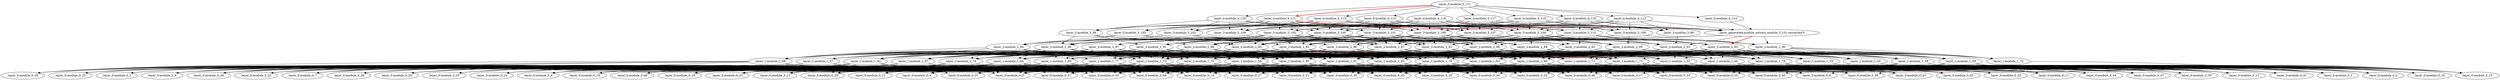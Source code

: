digraph G {
":layer_1:module_1_54" -> ":layer_0:module_0_15"
":layer_1:module_1_54" -> ":layer_0:module_0_47"
":layer_1:module_1_54" -> ":layer_0:module_0_18"
":layer_1:module_1_54" -> ":layer_0:module_0_5"
":layer_1:module_1_55" -> ":layer_0:module_0_41"
":layer_1:module_1_55" -> ":layer_0:module_0_13"
":layer_1:module_1_55" -> ":layer_0:module_0_10"
":layer_1:module_1_55" -> ":layer_0:module_0_14"
":layer_1:module_1_55" -> ":layer_0:module_0_31"
":layer_1:module_1_55" -> ":layer_0:module_0_15"
":layer_1:module_1_55" -> ":layer_0:module_0_52"
":layer_1:module_1_55" -> ":layer_0:module_0_42"
":layer_1:module_1_56" -> ":layer_0:module_0_31"
":layer_1:module_1_56" -> ":layer_0:module_0_41"
":layer_1:module_1_56" -> ":layer_0:module_0_21"
":layer_1:module_1_56" -> ":layer_0:module_0_52"
":layer_1:module_1_56" -> ":layer_0:module_0_40"
":layer_1:module_1_56" -> ":layer_0:module_0_13"
":layer_1:module_1_56" -> ":layer_0:module_0_29"
":layer_1:module_1_56" -> ":layer_0:module_0_44"
":layer_1:module_1_56" -> ":layer_0:module_0_35"
":layer_1:module_1_56" -> ":layer_0:module_0_23"
":layer_1:module_1_56" -> ":layer_0:module_0_8"
":layer_1:module_1_56" -> ":layer_0:module_0_38"
":layer_1:module_1_56" -> ":layer_0:module_0_30"
":layer_1:module_1_56" -> ":layer_0:module_0_46"
":layer_1:module_1_56" -> ":layer_0:module_0_20"
":layer_1:module_1_56" -> ":layer_0:module_0_34"
":layer_1:module_1_56" -> ":layer_0:module_0_45"
":layer_1:module_1_56" -> ":layer_0:module_0_51"
":layer_1:module_1_56" -> ":layer_0:module_0_32"
":layer_1:module_1_56" -> ":layer_0:module_0_16"
":layer_1:module_1_56" -> ":layer_0:module_0_36"
":layer_1:module_1_56" -> ":layer_0:module_0_6"
":layer_1:module_1_56" -> ":layer_0:module_0_15"
":layer_1:module_1_56" -> ":layer_0:module_0_33"
":layer_1:module_1_56" -> ":layer_0:module_0_14"
":layer_1:module_1_56" -> ":layer_0:module_0_25"
":layer_1:module_1_56" -> ":layer_0:module_0_53"
":layer_1:module_1_56" -> ":layer_0:module_0_19"
":layer_1:module_1_56" -> ":layer_0:module_0_28"
":layer_1:module_1_56" -> ":layer_0:module_0_5"
":layer_1:module_1_56" -> ":layer_0:module_0_7"
":layer_1:module_1_56" -> ":layer_0:module_0_43"
":layer_1:module_1_56" -> ":layer_0:module_0_24"
":layer_1:module_1_56" -> ":layer_0:module_0_11"
":layer_1:module_1_56" -> ":layer_0:module_0_50"
":layer_1:module_1_56" -> ":layer_0:module_0_9"
":layer_1:module_1_56" -> ":layer_0:module_0_49"
":layer_1:module_1_56" -> ":layer_0:module_0_37"
":layer_1:module_1_56" -> ":layer_0:module_0_12"
":layer_1:module_1_56" -> ":layer_0:module_0_26"
":layer_1:module_1_56" -> ":layer_0:module_0_39"
":layer_1:module_1_56" -> ":layer_0:module_0_3"
":layer_1:module_1_56" -> ":layer_0:module_0_27"
":layer_1:module_1_57" -> ":layer_0:module_0_7"
":layer_1:module_1_57" -> ":layer_0:module_0_38"
":layer_1:module_1_57" -> ":layer_0:module_0_9"
":layer_1:module_1_57" -> ":layer_0:module_0_30"
":layer_1:module_1_57" -> ":layer_0:module_0_14"
":layer_1:module_1_57" -> ":layer_0:module_0_1"
":layer_1:module_1_57" -> ":layer_0:module_0_42"
":layer_1:module_1_57" -> ":layer_0:module_0_20"
":layer_1:module_1_57" -> ":layer_0:module_0_5"
":layer_1:module_1_58" -> ":layer_0:module_0_40"
":layer_1:module_1_58" -> ":layer_0:module_0_14"
":layer_1:module_1_58" -> ":layer_0:module_0_10"
":layer_1:module_1_58" -> ":layer_0:module_0_31"
":layer_1:module_1_58" -> ":layer_0:module_0_8"
":layer_1:module_1_58" -> ":layer_0:module_0_46"
":layer_1:module_1_58" -> ":layer_0:module_0_41"
":layer_1:module_1_58" -> ":layer_0:module_0_12"
":layer_1:module_1_58" -> ":layer_0:module_0_36"
":layer_1:module_1_59" -> ":layer_0:module_0_16"
":layer_1:module_1_59" -> ":layer_0:module_0_28"
":layer_1:module_1_59" -> ":layer_0:module_0_11"
":layer_1:module_1_59" -> ":layer_0:module_0_39"
":layer_1:module_1_59" -> ":layer_0:module_0_15"
":layer_1:module_1_60" -> ":layer_0:module_0_33"
":layer_1:module_1_60" -> ":layer_0:module_0_2"
":layer_1:module_1_60" -> ":layer_0:module_0_14"
":layer_1:module_1_60" -> ":layer_0:module_0_12"
":layer_1:module_1_60" -> ":layer_0:module_0_18"
":layer_1:module_1_60" -> ":layer_0:module_0_15"
":layer_1:module_1_60" -> ":layer_0:module_0_51"
":layer_1:module_1_60" -> ":layer_0:module_0_26"
":layer_1:module_1_60" -> ":layer_0:module_0_44"
":layer_1:module_1_60" -> ":layer_0:module_0_32"
":layer_1:module_1_60" -> ":layer_0:module_0_53"
":layer_1:module_1_60" -> ":layer_0:module_0_5"
":layer_1:module_1_60" -> ":layer_0:module_0_17"
":layer_1:module_1_60" -> ":layer_0:module_0_16"
":layer_1:module_1_60" -> ":layer_0:module_0_7"
":layer_1:module_1_60" -> ":layer_0:module_0_19"
":layer_1:module_1_60" -> ":layer_0:module_0_10"
":layer_1:module_1_60" -> ":layer_0:module_0_43"
":layer_1:module_1_60" -> ":layer_0:module_0_47"
":layer_1:module_1_60" -> ":layer_0:module_0_20"
":layer_1:module_1_60" -> ":layer_0:module_0_41"
":layer_1:module_1_60" -> ":layer_0:module_0_49"
":layer_1:module_1_60" -> ":layer_0:module_0_27"
":layer_1:module_1_60" -> ":layer_0:module_0_8"
":layer_1:module_1_60" -> ":layer_0:module_0_38"
":layer_1:module_1_60" -> ":layer_0:module_0_13"
":layer_1:module_1_60" -> ":layer_0:module_0_4"
":layer_1:module_1_60" -> ":layer_0:module_0_52"
":layer_1:module_1_60" -> ":layer_0:module_0_21"
":layer_1:module_1_60" -> ":layer_0:module_0_31"
":layer_1:module_1_60" -> ":layer_0:module_0_11"
":layer_1:module_1_60" -> ":layer_0:module_0_23"
":layer_1:module_1_60" -> ":layer_0:module_0_45"
":layer_1:module_1_60" -> ":layer_0:module_0_3"
":layer_1:module_1_60" -> ":layer_0:module_0_46"
":layer_1:module_1_60" -> ":layer_0:module_0_35"
":layer_1:module_1_60" -> ":layer_0:module_0_34"
":layer_1:module_1_60" -> ":layer_0:module_0_42"
":layer_1:module_1_60" -> ":layer_0:module_0_39"
":layer_1:module_1_61" -> ":layer_0:module_0_29"
":layer_1:module_1_61" -> ":layer_0:module_0_14"
":layer_1:module_1_61" -> ":layer_0:module_0_17"
":layer_1:module_1_61" -> ":layer_0:module_0_39"
":layer_1:module_1_61" -> ":layer_0:module_0_27"
":layer_1:module_1_61" -> ":layer_0:module_0_53"
":layer_1:module_1_61" -> ":layer_0:module_0_13"
":layer_1:module_1_61" -> ":layer_0:module_0_10"
":layer_1:module_1_61" -> ":layer_0:module_0_5"
":layer_1:module_1_61" -> ":layer_0:module_0_36"
":layer_1:module_1_61" -> ":layer_0:module_0_11"
":layer_1:module_1_61" -> ":layer_0:module_0_21"
":layer_1:module_1_61" -> ":layer_0:module_0_23"
":layer_1:module_1_61" -> ":layer_0:module_0_47"
":layer_1:module_1_61" -> ":layer_0:module_0_48"
":layer_1:module_1_61" -> ":layer_0:module_0_46"
":layer_1:module_1_61" -> ":layer_0:module_0_3"
":layer_1:module_1_61" -> ":layer_0:module_0_4"
":layer_1:module_1_61" -> ":layer_0:module_0_44"
":layer_1:module_1_61" -> ":layer_0:module_0_43"
":layer_1:module_1_61" -> ":layer_0:module_0_50"
":layer_1:module_1_61" -> ":layer_0:module_0_35"
":layer_1:module_1_61" -> ":layer_0:module_0_38"
":layer_1:module_1_61" -> ":layer_0:module_0_6"
":layer_1:module_1_61" -> ":layer_0:module_0_1"
":layer_1:module_1_61" -> ":layer_0:module_0_34"
":layer_1:module_1_61" -> ":layer_0:module_0_32"
":layer_1:module_1_61" -> ":layer_0:module_0_16"
":layer_1:module_1_61" -> ":layer_0:module_0_40"
":layer_1:module_1_61" -> ":layer_0:module_0_15"
":layer_1:module_1_61" -> ":layer_0:module_0_19"
":layer_1:module_1_61" -> ":layer_0:module_0_49"
":layer_1:module_1_61" -> ":layer_0:module_0_28"
":layer_1:module_1_61" -> ":layer_0:module_0_26"
":layer_1:module_1_61" -> ":layer_0:module_0_20"
":layer_1:module_1_62" -> ":layer_0:module_0_1"
":layer_1:module_1_62" -> ":layer_0:module_0_22"
":layer_1:module_1_62" -> ":layer_0:module_0_34"
":layer_1:module_1_62" -> ":layer_0:module_0_47"
":layer_1:module_1_62" -> ":layer_0:module_0_10"
":layer_1:module_1_62" -> ":layer_0:module_0_31"
":layer_1:module_1_62" -> ":layer_0:module_0_11"
":layer_1:module_1_62" -> ":layer_0:module_0_8"
":layer_1:module_1_62" -> ":layer_0:module_0_28"
":layer_1:module_1_62" -> ":layer_0:module_0_27"
":layer_1:module_1_62" -> ":layer_0:module_0_6"
":layer_1:module_1_62" -> ":layer_0:module_0_5"
":layer_1:module_1_62" -> ":layer_0:module_0_7"
":layer_1:module_1_62" -> ":layer_0:module_0_19"
":layer_1:module_1_62" -> ":layer_0:module_0_26"
":layer_1:module_1_62" -> ":layer_0:module_0_18"
":layer_1:module_1_62" -> ":layer_0:module_0_20"
":layer_1:module_1_62" -> ":layer_0:module_0_33"
":layer_1:module_1_62" -> ":layer_0:module_0_36"
":layer_1:module_1_62" -> ":layer_0:module_0_49"
":layer_1:module_1_62" -> ":layer_0:module_0_14"
":layer_1:module_1_62" -> ":layer_0:module_0_12"
":layer_1:module_1_62" -> ":layer_0:module_0_39"
":layer_1:module_1_62" -> ":layer_0:module_0_38"
":layer_1:module_1_62" -> ":layer_0:module_0_13"
":layer_1:module_1_62" -> ":layer_0:module_0_9"
":layer_1:module_1_62" -> ":layer_0:module_0_48"
":layer_1:module_1_62" -> ":layer_0:module_0_23"
":layer_1:module_1_63" -> ":layer_0:module_0_3"
":layer_1:module_1_63" -> ":layer_0:module_0_17"
":layer_1:module_1_63" -> ":layer_0:module_0_11"
":layer_1:module_1_63" -> ":layer_0:module_0_2"
":layer_1:module_1_63" -> ":layer_0:module_0_14"
":layer_1:module_1_63" -> ":layer_0:module_0_12"
":layer_1:module_1_63" -> ":layer_0:module_0_34"
":layer_1:module_1_63" -> ":layer_0:module_0_24"
":layer_1:module_1_63" -> ":layer_0:module_0_42"
":layer_1:module_1_63" -> ":layer_0:module_0_37"
":layer_1:module_1_63" -> ":layer_0:module_0_9"
":layer_1:module_1_63" -> ":layer_0:module_0_52"
":layer_1:module_1_63" -> ":layer_0:module_0_28"
":layer_1:module_1_63" -> ":layer_0:module_0_36"
":layer_1:module_1_63" -> ":layer_0:module_0_48"
":layer_1:module_1_63" -> ":layer_0:module_0_29"
":layer_1:module_1_63" -> ":layer_0:module_0_45"
":layer_1:module_1_63" -> ":layer_0:module_0_35"
":layer_1:module_1_63" -> ":layer_0:module_0_13"
":layer_1:module_1_63" -> ":layer_0:module_0_32"
":layer_1:module_1_63" -> ":layer_0:module_0_6"
":layer_1:module_1_63" -> ":layer_0:module_0_49"
":layer_1:module_1_63" -> ":layer_0:module_0_20"
":layer_1:module_1_63" -> ":layer_0:module_0_47"
":layer_1:module_1_64" -> ":layer_0:module_0_18"
":layer_1:module_1_64" -> ":layer_0:module_0_46"
":layer_1:module_1_64" -> ":layer_0:module_0_24"
":layer_1:module_1_64" -> ":layer_0:module_0_30"
":layer_1:module_1_64" -> ":layer_0:module_0_53"
":layer_1:module_1_64" -> ":layer_0:module_0_1"
":layer_1:module_1_64" -> ":layer_0:module_0_7"
":layer_1:module_1_64" -> ":layer_0:module_0_45"
":layer_1:module_1_64" -> ":layer_0:module_0_39"
":layer_1:module_1_64" -> ":layer_0:module_0_21"
":layer_1:module_1_64" -> ":layer_0:module_0_23"
":layer_1:module_1_64" -> ":layer_0:module_0_44"
":layer_1:module_1_64" -> ":layer_0:module_0_25"
":layer_1:module_1_64" -> ":layer_0:module_0_4"
":layer_1:module_1_64" -> ":layer_0:module_0_20"
":layer_1:module_1_64" -> ":layer_0:module_0_9"
":layer_1:module_1_64" -> ":layer_0:module_0_12"
":layer_1:module_1_64" -> ":layer_0:module_0_14"
":layer_1:module_1_64" -> ":layer_0:module_0_11"
":layer_1:module_1_64" -> ":layer_0:module_0_38"
":layer_1:module_1_64" -> ":layer_0:module_0_48"
":layer_1:module_1_64" -> ":layer_0:module_0_41"
":layer_1:module_1_64" -> ":layer_0:module_0_10"
":layer_1:module_1_64" -> ":layer_0:module_0_35"
":layer_1:module_1_64" -> ":layer_0:module_0_17"
":layer_1:module_1_64" -> ":layer_0:module_0_49"
":layer_1:module_1_64" -> ":layer_0:module_0_22"
":layer_1:module_1_64" -> ":layer_0:module_0_19"
":layer_1:module_1_64" -> ":layer_0:module_0_31"
":layer_1:module_1_64" -> ":layer_0:module_0_50"
":layer_1:module_1_64" -> ":layer_0:module_0_15"
":layer_1:module_1_64" -> ":layer_0:module_0_28"
":layer_1:module_1_64" -> ":layer_0:module_0_51"
":layer_1:module_1_64" -> ":layer_0:module_0_26"
":layer_1:module_1_64" -> ":layer_0:module_0_13"
":layer_1:module_1_65" -> ":layer_0:module_0_5"
":layer_1:module_1_65" -> ":layer_0:module_0_10"
":layer_1:module_1_65" -> ":layer_0:module_0_3"
":layer_1:module_1_65" -> ":layer_0:module_0_8"
":layer_1:module_1_65" -> ":layer_0:module_0_26"
":layer_1:module_1_65" -> ":layer_0:module_0_28"
":layer_1:module_1_65" -> ":layer_0:module_0_12"
":layer_1:module_1_65" -> ":layer_0:module_0_38"
":layer_1:module_1_65" -> ":layer_0:module_0_39"
":layer_1:module_1_65" -> ":layer_0:module_0_31"
":layer_1:module_1_65" -> ":layer_0:module_0_6"
":layer_1:module_1_65" -> ":layer_0:module_0_42"
":layer_1:module_1_65" -> ":layer_0:module_0_51"
":layer_1:module_1_65" -> ":layer_0:module_0_16"
":layer_1:module_1_65" -> ":layer_0:module_0_46"
":layer_1:module_1_65" -> ":layer_0:module_0_43"
":layer_1:module_1_65" -> ":layer_0:module_0_17"
":layer_1:module_1_65" -> ":layer_0:module_0_18"
":layer_1:module_1_65" -> ":layer_0:module_0_48"
":layer_1:module_1_65" -> ":layer_0:module_0_52"
":layer_1:module_1_65" -> ":layer_0:module_0_40"
":layer_1:module_1_65" -> ":layer_0:module_0_29"
":layer_1:module_1_65" -> ":layer_0:module_0_14"
":layer_1:module_1_65" -> ":layer_0:module_0_47"
":layer_1:module_1_65" -> ":layer_0:module_0_36"
":layer_1:module_1_65" -> ":layer_0:module_0_11"
":layer_1:module_1_65" -> ":layer_0:module_0_34"
":layer_1:module_1_65" -> ":layer_0:module_0_33"
":layer_1:module_1_65" -> ":layer_0:module_0_19"
":layer_1:module_1_65" -> ":layer_0:module_0_2"
":layer_1:module_1_65" -> ":layer_0:module_0_4"
":layer_1:module_1_65" -> ":layer_0:module_0_35"
":layer_1:module_1_65" -> ":layer_0:module_0_27"
":layer_1:module_1_65" -> ":layer_0:module_0_13"
":layer_1:module_1_65" -> ":layer_0:module_0_53"
":layer_1:module_1_65" -> ":layer_0:module_0_49"
":layer_1:module_1_65" -> ":layer_0:module_0_24"
":layer_1:module_1_65" -> ":layer_0:module_0_32"
":layer_1:module_1_65" -> ":layer_0:module_0_22"
":layer_1:module_1_66" -> ":layer_0:module_0_16"
":layer_1:module_1_66" -> ":layer_0:module_0_39"
":layer_1:module_1_66" -> ":layer_0:module_0_51"
":layer_1:module_1_66" -> ":layer_0:module_0_45"
":layer_1:module_1_66" -> ":layer_0:module_0_23"
":layer_1:module_1_66" -> ":layer_0:module_0_11"
":layer_1:module_1_66" -> ":layer_0:module_0_35"
":layer_1:module_1_66" -> ":layer_0:module_0_41"
":layer_1:module_1_67" -> ":layer_0:module_0_25"
":layer_1:module_1_67" -> ":layer_0:module_0_23"
":layer_1:module_1_67" -> ":layer_0:module_0_32"
":layer_1:module_1_67" -> ":layer_0:module_0_18"
":layer_1:module_1_67" -> ":layer_0:module_0_46"
":layer_1:module_1_67" -> ":layer_0:module_0_36"
":layer_1:module_1_67" -> ":layer_0:module_0_26"
":layer_1:module_1_68" -> ":layer_0:module_0_6"
":layer_1:module_1_68" -> ":layer_0:module_0_22"
":layer_1:module_1_68" -> ":layer_0:module_0_44"
":layer_1:module_1_68" -> ":layer_0:module_0_37"
":layer_1:module_1_68" -> ":layer_0:module_0_38"
":layer_1:module_1_68" -> ":layer_0:module_0_47"
":layer_1:module_1_68" -> ":layer_0:module_0_17"
":layer_1:module_1_68" -> ":layer_0:module_0_30"
":layer_1:module_1_69" -> ":layer_0:module_0_26"
":layer_1:module_1_69" -> ":layer_0:module_0_2"
":layer_1:module_1_69" -> ":layer_0:module_0_4"
":layer_1:module_1_69" -> ":layer_0:module_0_30"
":layer_1:module_1_69" -> ":layer_0:module_0_21"
":layer_1:module_1_69" -> ":layer_0:module_0_32"
":layer_1:module_1_69" -> ":layer_0:module_0_13"
":layer_1:module_1_69" -> ":layer_0:module_0_45"
":layer_1:module_1_69" -> ":layer_0:module_0_1"
":layer_1:module_1_69" -> ":layer_0:module_0_46"
":layer_1:module_1_69" -> ":layer_0:module_0_48"
":layer_1:module_1_69" -> ":layer_0:module_0_34"
":layer_1:module_1_69" -> ":layer_0:module_0_51"
":layer_1:module_1_69" -> ":layer_0:module_0_19"
":layer_1:module_1_69" -> ":layer_0:module_0_8"
":layer_1:module_1_69" -> ":layer_0:module_0_53"
":layer_1:module_1_69" -> ":layer_0:module_0_22"
":layer_1:module_1_69" -> ":layer_0:module_0_31"
":layer_1:module_1_69" -> ":layer_0:module_0_33"
":layer_1:module_1_69" -> ":layer_0:module_0_6"
":layer_1:module_1_69" -> ":layer_0:module_0_27"
":layer_1:module_1_69" -> ":layer_0:module_0_44"
":layer_1:module_1_69" -> ":layer_0:module_0_42"
":layer_1:module_1_69" -> ":layer_0:module_0_10"
":layer_1:module_1_69" -> ":layer_0:module_0_14"
":layer_1:module_1_69" -> ":layer_0:module_0_37"
":layer_1:module_1_69" -> ":layer_0:module_0_41"
":layer_1:module_1_69" -> ":layer_0:module_0_9"
":layer_1:module_1_69" -> ":layer_0:module_0_50"
":layer_1:module_1_69" -> ":layer_0:module_0_7"
":layer_1:module_1_69" -> ":layer_0:module_0_25"
":layer_1:module_1_69" -> ":layer_0:module_0_5"
":layer_1:module_1_69" -> ":layer_0:module_0_24"
":layer_1:module_1_69" -> ":layer_0:module_0_3"
":layer_1:module_1_69" -> ":layer_0:module_0_36"
":layer_1:module_1_69" -> ":layer_0:module_0_40"
":layer_1:module_1_69" -> ":layer_0:module_0_20"
":layer_1:module_1_69" -> ":layer_0:module_0_52"
":layer_1:module_1_69" -> ":layer_0:module_0_38"
":layer_1:module_1_69" -> ":layer_0:module_0_39"
":layer_1:module_1_70" -> ":layer_0:module_0_17"
":layer_1:module_1_70" -> ":layer_0:module_0_38"
":layer_1:module_1_70" -> ":layer_0:module_0_13"
":layer_1:module_1_70" -> ":layer_0:module_0_49"
":layer_1:module_1_70" -> ":layer_0:module_0_26"
":layer_1:module_1_70" -> ":layer_0:module_0_12"
":layer_1:module_1_70" -> ":layer_0:module_0_39"
":layer_1:module_1_70" -> ":layer_0:module_0_50"
":layer_1:module_1_70" -> ":layer_0:module_0_52"
":layer_1:module_1_70" -> ":layer_0:module_0_1"
":layer_1:module_1_70" -> ":layer_0:module_0_37"
":layer_1:module_1_70" -> ":layer_0:module_0_19"
":layer_1:module_1_70" -> ":layer_0:module_0_43"
":layer_1:module_1_70" -> ":layer_0:module_0_8"
":layer_1:module_1_70" -> ":layer_0:module_0_48"
":layer_1:module_1_70" -> ":layer_0:module_0_15"
":layer_1:module_1_70" -> ":layer_0:module_0_45"
":layer_1:module_1_70" -> ":layer_0:module_0_42"
":layer_1:module_1_70" -> ":layer_0:module_0_20"
":layer_1:module_1_70" -> ":layer_0:module_0_40"
":layer_1:module_1_70" -> ":layer_0:module_0_18"
":layer_1:module_1_70" -> ":layer_0:module_0_29"
":layer_1:module_1_70" -> ":layer_0:module_0_24"
":layer_1:module_1_70" -> ":layer_0:module_0_41"
":layer_1:module_1_70" -> ":layer_0:module_0_51"
":layer_1:module_1_70" -> ":layer_0:module_0_14"
":layer_1:module_1_70" -> ":layer_0:module_0_9"
":layer_1:module_1_70" -> ":layer_0:module_0_7"
":layer_1:module_1_70" -> ":layer_0:module_0_10"
":layer_1:module_1_70" -> ":layer_0:module_0_22"
":layer_1:module_1_70" -> ":layer_0:module_0_35"
":layer_1:module_1_70" -> ":layer_0:module_0_2"
":layer_1:module_1_70" -> ":layer_0:module_0_33"
":layer_1:module_1_70" -> ":layer_0:module_0_28"
":layer_1:module_1_70" -> ":layer_0:module_0_46"
":layer_1:module_1_70" -> ":layer_0:module_0_11"
":layer_1:module_1_71" -> ":layer_0:module_0_42"
":layer_1:module_1_71" -> ":layer_0:module_0_53"
":layer_1:module_1_71" -> ":layer_0:module_0_37"
":layer_1:module_1_71" -> ":layer_0:module_0_39"
":layer_1:module_1_71" -> ":layer_0:module_0_5"
":layer_1:module_1_71" -> ":layer_0:module_0_16"
":layer_1:module_1_71" -> ":layer_0:module_0_12"
":layer_1:module_1_71" -> ":layer_0:module_0_8"
":layer_1:module_1_71" -> ":layer_0:module_0_6"
":layer_1:module_1_72" -> ":layer_0:module_0_3"
":layer_1:module_1_73" -> ":layer_0:module_0_53"
":layer_1:module_1_73" -> ":layer_0:module_0_18"
":layer_1:module_1_73" -> ":layer_0:module_0_41"
":layer_1:module_1_73" -> ":layer_0:module_0_46"
":layer_1:module_1_73" -> ":layer_0:module_0_15"
":layer_1:module_1_73" -> ":layer_0:module_0_20"
":layer_1:module_1_73" -> ":layer_0:module_0_2"
":layer_1:module_1_73" -> ":layer_0:module_0_16"
":layer_1:module_1_73" -> ":layer_0:module_0_40"
":layer_1:module_1_73" -> ":layer_0:module_0_5"
":layer_1:module_1_73" -> ":layer_0:module_0_34"
":layer_1:module_1_73" -> ":layer_0:module_0_42"
":layer_1:module_1_73" -> ":layer_0:module_0_12"
":layer_1:module_1_73" -> ":layer_0:module_0_38"
":layer_1:module_1_73" -> ":layer_0:module_0_49"
":layer_1:module_1_73" -> ":layer_0:module_0_11"
":layer_1:module_1_73" -> ":layer_0:module_0_28"
":layer_1:module_1_73" -> ":layer_0:module_0_43"
":layer_1:module_1_73" -> ":layer_0:module_0_22"
":layer_1:module_1_73" -> ":layer_0:module_0_35"
":layer_1:module_1_73" -> ":layer_0:module_0_44"
":layer_1:module_1_73" -> ":layer_0:module_0_39"
":layer_1:module_1_73" -> ":layer_0:module_0_8"
":layer_1:module_1_73" -> ":layer_0:module_0_50"
":layer_1:module_1_74" -> ":layer_0:module_0_13"
":layer_1:module_1_74" -> ":layer_0:module_0_18"
":layer_1:module_1_74" -> ":layer_0:module_0_38"
":layer_1:module_1_74" -> ":layer_0:module_0_11"
":layer_1:module_1_74" -> ":layer_0:module_0_43"
":layer_1:module_1_74" -> ":layer_0:module_0_30"
":layer_1:module_1_74" -> ":layer_0:module_0_6"
":layer_1:module_1_74" -> ":layer_0:module_0_5"
":layer_1:module_1_74" -> ":layer_0:module_0_28"
":layer_1:module_1_74" -> ":layer_0:module_0_25"
":layer_1:module_1_75" -> ":layer_0:module_0_42" [color=red style=bold]
":layer_1:module_1_75" -> ":layer_0:module_0_53"
":layer_1:module_1_75" -> ":layer_0:module_0_8"
":layer_1:module_1_75" -> ":layer_0:module_0_23"
":layer_1:module_1_75" -> ":layer_0:module_0_41"
":layer_1:module_1_75" -> ":layer_0:module_0_19"
":layer_1:module_1_75" -> ":layer_0:module_0_52"
":layer_1:module_1_75" -> ":layer_0:module_0_5"
":layer_1:module_1_75" -> ":layer_0:module_0_39"
":layer_1:module_1_75" -> ":layer_0:module_0_47"
":layer_1:module_1_75" -> ":layer_0:module_0_14"
":layer_1:module_1_75" -> ":layer_0:module_0_36"
":layer_1:module_1_75" -> ":layer_0:module_0_33"
":layer_1:module_1_75" -> ":layer_0:module_0_29"
":layer_1:module_1_75" -> ":layer_0:module_0_34"
":layer_1:module_1_75" -> ":layer_0:module_0_4"
":layer_1:module_1_75" -> ":layer_0:module_0_17"
":layer_1:module_1_75" -> ":layer_0:module_0_40"
":layer_1:module_1_75" -> ":layer_0:module_0_16"
":layer_1:module_1_75" -> ":layer_0:module_0_38"
":layer_1:module_1_75" -> ":layer_0:module_0_6"
":layer_1:module_1_75" -> ":layer_0:module_0_43"
":layer_1:module_1_75" -> ":layer_0:module_0_22"
":layer_1:module_1_75" -> ":layer_0:module_0_24"
":layer_1:module_1_75" -> ":layer_0:module_0_28"
":layer_1:module_1_75" -> ":layer_0:module_0_31"
":layer_1:module_1_75" -> ":layer_0:module_0_26"
":layer_1:module_1_75" -> ":layer_0:module_0_10"
":layer_1:module_1_75" -> ":layer_0:module_0_13"
":layer_1:module_1_75" -> ":layer_0:module_0_37"
":layer_1:module_1_75" -> ":layer_0:module_0_7"
":layer_1:module_1_75" -> ":layer_0:module_0_3"
":layer_1:module_1_75" -> ":layer_0:module_0_51"
":layer_1:module_1_75" -> ":layer_0:module_0_35"
":layer_1:module_1_75" -> ":layer_0:module_0_50"
":layer_1:module_1_75" -> ":layer_0:module_0_46"
":layer_1:module_1_75" -> ":layer_0:module_0_15"
":layer_1:module_1_75" -> ":layer_0:module_0_21"
":layer_1:module_1_75" -> ":layer_0:module_0_12"
":layer_1:module_1_75" -> ":layer_0:module_0_49"
":layer_1:module_1_75" -> ":layer_0:module_0_1"
":layer_1:module_1_75" -> ":layer_0:module_0_9"
":layer_1:module_1_75" -> ":layer_0:module_0_20"
":layer_1:module_1_75" -> ":layer_0:module_0_30"
":layer_1:module_1_75" -> ":layer_0:module_0_48"
":layer_1:module_1_76" -> ":layer_0:module_0_48"
":layer_1:module_1_76" -> ":layer_0:module_0_42"
":layer_1:module_1_76" -> ":layer_0:module_0_15"
":layer_1:module_1_76" -> ":layer_0:module_0_51"
":layer_1:module_1_76" -> ":layer_0:module_0_19"
":layer_1:module_1_76" -> ":layer_0:module_0_44"
":layer_1:module_1_76" -> ":layer_0:module_0_39"
":layer_1:module_1_76" -> ":layer_0:module_0_2"
":layer_1:module_1_76" -> ":layer_0:module_0_16"
":layer_1:module_1_76" -> ":layer_0:module_0_47"
":layer_1:module_1_76" -> ":layer_0:module_0_50"
":layer_1:module_1_76" -> ":layer_0:module_0_8"
":layer_1:module_1_76" -> ":layer_0:module_0_13"
":layer_1:module_1_76" -> ":layer_0:module_0_4"
":layer_1:module_1_76" -> ":layer_0:module_0_6"
":layer_1:module_1_76" -> ":layer_0:module_0_3"
":layer_1:module_1_76" -> ":layer_0:module_0_43"
":layer_1:module_1_76" -> ":layer_0:module_0_17"
":layer_1:module_1_76" -> ":layer_0:module_0_46"
":layer_1:module_1_76" -> ":layer_0:module_0_22"
":layer_1:module_1_76" -> ":layer_0:module_0_37"
":layer_1:module_1_76" -> ":layer_0:module_0_41"
":layer_1:module_1_76" -> ":layer_0:module_0_23"
":layer_1:module_1_76" -> ":layer_0:module_0_21"
":layer_1:module_1_76" -> ":layer_0:module_0_25"
":layer_1:module_1_76" -> ":layer_0:module_0_36"
":layer_1:module_1_76" -> ":layer_0:module_0_11"
":layer_1:module_1_76" -> ":layer_0:module_0_40"
":layer_1:module_1_76" -> ":layer_0:module_0_9"
":layer_1:module_1_76" -> ":layer_0:module_0_45"
":layer_1:module_1_76" -> ":layer_0:module_0_27"
":layer_1:module_1_76" -> ":layer_0:module_0_31"
":layer_1:module_1_76" -> ":layer_0:module_0_34"
":layer_1:module_1_76" -> ":layer_0:module_0_35"
":layer_1:module_1_76" -> ":layer_0:module_0_30"
":layer_1:module_1_77" -> ":layer_0:module_0_42"
":layer_1:module_1_77" -> ":layer_0:module_0_34"
":layer_1:module_1_77" -> ":layer_0:module_0_39"
":layer_1:module_1_77" -> ":layer_0:module_0_43"
":layer_1:module_1_77" -> ":layer_0:module_0_30"
":layer_1:module_1_77" -> ":layer_0:module_0_14"
":layer_1:module_1_77" -> ":layer_0:module_0_20"
":layer_1:module_1_77" -> ":layer_0:module_0_40"
":layer_1:module_1_77" -> ":layer_0:module_0_46"
":layer_1:module_1_77" -> ":layer_0:module_0_16"
":layer_1:module_1_77" -> ":layer_0:module_0_49"
":layer_1:module_1_77" -> ":layer_0:module_0_33"
":layer_1:module_1_77" -> ":layer_0:module_0_31"
":layer_1:module_1_77" -> ":layer_0:module_0_23"
":layer_1:module_1_77" -> ":layer_0:module_0_11"
":layer_1:module_1_77" -> ":layer_0:module_0_18"
":layer_1:module_1_77" -> ":layer_0:module_0_5"
":layer_1:module_1_77" -> ":layer_0:module_0_6"
":layer_1:module_1_77" -> ":layer_0:module_0_51"
":layer_1:module_1_77" -> ":layer_0:module_0_4"
":layer_1:module_1_77" -> ":layer_0:module_0_9"
":layer_1:module_1_77" -> ":layer_0:module_0_28"
":layer_1:module_1_77" -> ":layer_0:module_0_1"
":layer_1:module_1_77" -> ":layer_0:module_0_45"
":layer_1:module_1_77" -> ":layer_0:module_0_50"
":layer_1:module_1_77" -> ":layer_0:module_0_36"
":layer_1:module_1_77" -> ":layer_0:module_0_52"
":layer_1:module_1_77" -> ":layer_0:module_0_8"
":layer_1:module_1_77" -> ":layer_0:module_0_32"
":layer_1:module_1_77" -> ":layer_0:module_0_24"
":layer_1:module_1_77" -> ":layer_0:module_0_35"
":layer_1:module_1_77" -> ":layer_0:module_0_13"
":layer_1:module_1_77" -> ":layer_0:module_0_19"
":layer_1:module_1_78" -> ":layer_0:module_0_36"
":layer_1:module_1_78" -> ":layer_0:module_0_50"
":layer_1:module_1_78" -> ":layer_0:module_0_11"
":layer_1:module_1_78" -> ":layer_0:module_0_47"
":layer_1:module_1_78" -> ":layer_0:module_0_2"
":layer_1:module_1_78" -> ":layer_0:module_0_52"
":layer_1:module_1_78" -> ":layer_0:module_0_7"
":layer_1:module_1_78" -> ":layer_0:module_0_17"
":layer_1:module_1_78" -> ":layer_0:module_0_32"
":layer_1:module_1_78" -> ":layer_0:module_0_46"
":layer_1:module_1_78" -> ":layer_0:module_0_10"
":layer_1:module_1_78" -> ":layer_0:module_0_44"
":layer_1:module_1_78" -> ":layer_0:module_0_35"
":layer_1:module_1_78" -> ":layer_0:module_0_12"
":layer_1:module_1_78" -> ":layer_0:module_0_43"
":layer_1:module_1_79" -> ":layer_0:module_0_44"
":layer_1:module_1_79" -> ":layer_0:module_0_3"
":layer_1:module_1_79" -> ":layer_0:module_0_14"
":layer_1:module_1_79" -> ":layer_0:module_0_15"
":layer_1:module_1_80" -> ":layer_0:module_0_53"
":layer_1:module_1_80" -> ":layer_0:module_0_36"
":layer_1:module_1_80" -> ":layer_0:module_0_11"
":layer_1:module_1_80" -> ":layer_0:module_0_18"
":layer_1:module_1_80" -> ":layer_0:module_0_23"
":layer_1:module_1_80" -> ":layer_0:module_0_47"
":layer_1:module_1_80" -> ":layer_0:module_0_13"
":layer_1:module_1_80" -> ":layer_0:module_0_1"
":layer_1:module_1_80" -> ":layer_0:module_0_49"
":layer_1:module_1_80" -> ":layer_0:module_0_22"
":layer_1:module_1_80" -> ":layer_0:module_0_52"
":layer_1:module_1_80" -> ":layer_0:module_0_12"
":layer_1:module_1_80" -> ":layer_0:module_0_17"
":layer_1:module_1_80" -> ":layer_0:module_0_29"
":layer_1:module_1_80" -> ":layer_0:module_0_44"
":layer_1:module_1_80" -> ":layer_0:module_0_27"
":layer_1:module_1_80" -> ":layer_0:module_0_14"
":layer_1:module_1_80" -> ":layer_0:module_0_5"
":layer_1:module_1_80" -> ":layer_0:module_0_6"
":layer_1:module_1_80" -> ":layer_0:module_0_37"
":layer_1:module_1_80" -> ":layer_0:module_0_7"
":layer_1:module_1_80" -> ":layer_0:module_0_46"
":layer_1:module_1_80" -> ":layer_0:module_0_38"
":layer_1:module_1_80" -> ":layer_0:module_0_26"
":layer_1:module_1_80" -> ":layer_0:module_0_2"
":layer_1:module_1_80" -> ":layer_0:module_0_16"
":layer_1:module_1_80" -> ":layer_0:module_0_41"
":layer_1:module_1_80" -> ":layer_0:module_0_34"
":layer_1:module_1_80" -> ":layer_0:module_0_28"
":layer_1:module_1_80" -> ":layer_0:module_0_45"
":layer_1:module_1_80" -> ":layer_0:module_0_19"
":layer_1:module_1_80" -> ":layer_0:module_0_10"
":layer_2:module_2_81" -> ":layer_1:module_1_73"
":layer_2:module_2_81" -> ":layer_1:module_1_76"
":layer_2:module_2_81" -> ":layer_1:module_1_56"
":layer_2:module_2_81" -> ":layer_1:module_1_79"
":layer_2:module_2_81" -> ":layer_1:module_1_63"
":layer_2:module_2_81" -> ":layer_1:module_1_64"
":layer_2:module_2_81" -> ":layer_1:module_1_69"
":layer_2:module_2_81" -> ":layer_1:module_1_61"
":layer_2:module_2_81" -> ":layer_1:module_1_68"
":layer_2:module_2_81" -> ":layer_1:module_1_58"
":layer_2:module_2_81" -> ":layer_1:module_1_74"
":layer_2:module_2_81" -> ":layer_1:module_1_60"
":layer_2:module_2_81" -> ":layer_1:module_1_67"
":layer_2:module_2_81" -> ":layer_1:module_1_54"
":layer_2:module_2_81" -> ":layer_1:module_1_66"
":layer_2:module_2_81" -> ":layer_1:module_1_70"
":layer_2:module_2_81" -> ":layer_1:module_1_62"
":layer_2:module_2_81" -> ":layer_1:module_1_80"
":layer_2:module_2_81" -> ":layer_1:module_1_75"
":layer_2:module_2_81" -> ":layer_1:module_1_72"
":layer_2:module_2_81" -> ":layer_1:module_1_71"
":layer_2:module_2_82" -> ":layer_1:module_1_56"
":layer_2:module_2_82" -> ":layer_1:module_1_64"
":layer_2:module_2_82" -> ":layer_1:module_1_67"
":layer_2:module_2_82" -> ":layer_1:module_1_65"
":layer_2:module_2_82" -> ":layer_1:module_1_75"
":layer_2:module_2_82" -> ":layer_1:module_1_80"
":layer_2:module_2_82" -> ":layer_1:module_1_79"
":layer_2:module_2_82" -> ":layer_1:module_1_68"
":layer_2:module_2_82" -> ":layer_1:module_1_61"
":layer_2:module_2_82" -> ":layer_1:module_1_54"
":layer_2:module_2_82" -> ":layer_1:module_1_77"
":layer_2:module_2_82" -> ":layer_1:module_1_71"
":layer_2:module_2_82" -> ":layer_1:module_1_78"
":layer_2:module_2_82" -> ":layer_1:module_1_66"
":layer_2:module_2_82" -> ":layer_1:module_1_69"
":layer_2:module_2_83" -> ":layer_1:module_1_75" [color=red style=bold]
":layer_2:module_2_83" -> ":layer_1:module_1_80"
":layer_2:module_2_83" -> ":layer_1:module_1_66"
":layer_2:module_2_83" -> ":layer_1:module_1_65"
":layer_2:module_2_83" -> ":layer_1:module_1_79"
":layer_2:module_2_83" -> ":layer_1:module_1_78"
":layer_2:module_2_83" -> ":layer_1:module_1_59"
":layer_2:module_2_83" -> ":layer_1:module_1_63"
":layer_2:module_2_83" -> ":layer_1:module_1_71"
":layer_2:module_2_83" -> ":layer_1:module_1_73"
":layer_2:module_2_83" -> ":layer_1:module_1_70"
":layer_2:module_2_83" -> ":layer_1:module_1_74"
":layer_2:module_2_83" -> ":layer_1:module_1_58"
":layer_2:module_2_83" -> ":layer_1:module_1_64"
":layer_2:module_2_83" -> ":layer_1:module_1_55"
":layer_2:module_2_83" -> ":layer_1:module_1_76"
":layer_2:module_2_83" -> ":layer_1:module_1_54"
":layer_2:module_2_83" -> ":layer_1:module_1_77"
":layer_2:module_2_83" -> ":layer_1:module_1_60"
":layer_2:module_2_84" -> ":layer_1:module_1_65"
":layer_2:module_2_84" -> ":layer_1:module_1_55"
":layer_2:module_2_84" -> ":layer_1:module_1_56"
":layer_2:module_2_84" -> ":layer_1:module_1_75"
":layer_2:module_2_84" -> ":layer_1:module_1_62"
":layer_2:module_2_84" -> ":layer_1:module_1_74"
":layer_2:module_2_84" -> ":layer_1:module_1_68"
":layer_2:module_2_84" -> ":layer_1:module_1_61"
":layer_2:module_2_84" -> ":layer_1:module_1_79"
":layer_2:module_2_84" -> ":layer_1:module_1_60"
":layer_2:module_2_84" -> ":layer_1:module_1_77"
":layer_2:module_2_85" -> ":layer_1:module_1_78"
":layer_2:module_2_85" -> ":layer_1:module_1_58"
":layer_2:module_2_85" -> ":layer_1:module_1_61"
":layer_2:module_2_85" -> ":layer_1:module_1_64"
":layer_2:module_2_85" -> ":layer_1:module_1_66"
":layer_2:module_2_85" -> ":layer_1:module_1_59"
":layer_2:module_2_85" -> ":layer_1:module_1_63"
":layer_2:module_2_85" -> ":layer_1:module_1_68"
":layer_2:module_2_85" -> ":layer_1:module_1_73"
":layer_2:module_2_85" -> ":layer_1:module_1_80"
":layer_2:module_2_85" -> ":layer_1:module_1_62"
":layer_2:module_2_85" -> ":layer_1:module_1_74"
":layer_2:module_2_85" -> ":layer_1:module_1_76"
":layer_2:module_2_85" -> ":layer_1:module_1_77"
":layer_2:module_2_85" -> ":layer_1:module_1_69"
":layer_2:module_2_86" -> ":layer_1:module_1_57"
":layer_2:module_2_86" -> ":layer_1:module_1_65"
":layer_2:module_2_86" -> ":layer_1:module_1_55"
":layer_2:module_2_86" -> ":layer_1:module_1_74"
":layer_2:module_2_86" -> ":layer_1:module_1_58"
":layer_2:module_2_86" -> ":layer_1:module_1_78"
":layer_2:module_2_86" -> ":layer_1:module_1_61"
":layer_2:module_2_86" -> ":layer_1:module_1_79"
":layer_2:module_2_86" -> ":layer_1:module_1_69"
":layer_2:module_2_86" -> ":layer_1:module_1_60"
":layer_2:module_2_86" -> ":layer_1:module_1_66"
":layer_2:module_2_86" -> ":layer_1:module_1_75"
":layer_2:module_2_86" -> ":layer_1:module_1_70"
":layer_2:module_2_86" -> ":layer_1:module_1_54"
":layer_2:module_2_86" -> ":layer_1:module_1_62"
":layer_2:module_2_86" -> ":layer_1:module_1_73"
":layer_2:module_2_86" -> ":layer_1:module_1_56"
":layer_2:module_2_86" -> ":layer_1:module_1_77"
":layer_2:module_2_86" -> ":layer_1:module_1_64"
":layer_2:module_2_86" -> ":layer_1:module_1_63"
":layer_2:module_2_86" -> ":layer_1:module_1_68"
":layer_2:module_2_87" -> ":layer_1:module_1_75"
":layer_2:module_2_87" -> ":layer_1:module_1_54"
":layer_2:module_2_87" -> ":layer_1:module_1_79"
":layer_2:module_2_87" -> ":layer_1:module_1_63"
":layer_2:module_2_87" -> ":layer_1:module_1_64"
":layer_2:module_2_87" -> ":layer_1:module_1_76"
":layer_2:module_2_87" -> ":layer_1:module_1_67"
":layer_2:module_2_87" -> ":layer_1:module_1_74"
":layer_2:module_2_87" -> ":layer_1:module_1_66"
":layer_2:module_2_87" -> ":layer_1:module_1_60"
":layer_2:module_2_87" -> ":layer_1:module_1_57"
":layer_2:module_2_87" -> ":layer_1:module_1_55"
":layer_2:module_2_87" -> ":layer_1:module_1_68"
":layer_2:module_2_87" -> ":layer_1:module_1_71"
":layer_2:module_2_87" -> ":layer_1:module_1_69"
":layer_2:module_2_87" -> ":layer_1:module_1_59"
":layer_2:module_2_87" -> ":layer_1:module_1_70"
":layer_2:module_2_87" -> ":layer_1:module_1_78"
":layer_2:module_2_88" -> ":layer_1:module_1_64"
":layer_2:module_2_88" -> ":layer_1:module_1_60"
":layer_2:module_2_88" -> ":layer_1:module_1_66"
":layer_2:module_2_88" -> ":layer_1:module_1_67"
":layer_2:module_2_88" -> ":layer_1:module_1_71"
":layer_2:module_2_88" -> ":layer_1:module_1_55"
":layer_2:module_2_88" -> ":layer_1:module_1_68"
":layer_2:module_2_88" -> ":layer_1:module_1_72"
":layer_2:module_2_88" -> ":layer_1:module_1_62"
":layer_2:module_2_88" -> ":layer_1:module_1_76"
":layer_2:module_2_88" -> ":layer_1:module_1_54"
":layer_2:module_2_88" -> ":layer_1:module_1_70"
":layer_2:module_2_88" -> ":layer_1:module_1_78"
":layer_2:module_2_88" -> ":layer_1:module_1_61"
":layer_2:module_2_88" -> ":layer_1:module_1_57"
":layer_2:module_2_88" -> ":layer_1:module_1_75"
":layer_2:module_2_88" -> ":layer_1:module_1_77"
":layer_2:module_2_88" -> ":layer_1:module_1_65"
":layer_2:module_2_88" -> ":layer_1:module_1_80"
":layer_2:module_2_89" -> ":layer_1:module_1_70"
":layer_2:module_2_89" -> ":layer_1:module_1_56"
":layer_2:module_2_89" -> ":layer_1:module_1_72"
":layer_2:module_2_89" -> ":layer_1:module_1_75"
":layer_2:module_2_89" -> ":layer_1:module_1_66"
":layer_2:module_2_89" -> ":layer_1:module_1_57"
":layer_2:module_2_89" -> ":layer_1:module_1_74"
":layer_2:module_2_89" -> ":layer_1:module_1_59"
":layer_2:module_2_89" -> ":layer_1:module_1_55"
":layer_2:module_2_89" -> ":layer_1:module_1_61"
":layer_2:module_2_89" -> ":layer_1:module_1_78"
":layer_2:module_2_89" -> ":layer_1:module_1_60"
":layer_2:module_2_89" -> ":layer_1:module_1_58"
":layer_2:module_2_89" -> ":layer_1:module_1_80"
":layer_2:module_2_89" -> ":layer_1:module_1_67"
":layer_2:module_2_90" -> ":layer_1:module_1_74"
":layer_2:module_2_90" -> ":layer_1:module_1_59"
":layer_2:module_2_90" -> ":layer_1:module_1_54"
":layer_2:module_2_90" -> ":layer_1:module_1_77"
":layer_2:module_2_90" -> ":layer_1:module_1_75"
":layer_2:module_2_90" -> ":layer_1:module_1_58"
":layer_2:module_2_90" -> ":layer_1:module_1_72"
":layer_2:module_2_90" -> ":layer_1:module_1_76"
":layer_2:module_2_91" -> ":layer_1:module_1_75"
":layer_2:module_2_91" -> ":layer_1:module_1_70"
":layer_2:module_2_91" -> ":layer_1:module_1_62"
":layer_2:module_2_91" -> ":layer_1:module_1_57"
":layer_2:module_2_91" -> ":layer_1:module_1_54"
":layer_2:module_2_91" -> ":layer_1:module_1_64"
":layer_2:module_2_91" -> ":layer_1:module_1_77"
":layer_2:module_2_91" -> ":layer_1:module_1_67"
":layer_2:module_2_91" -> ":layer_1:module_1_66"
":layer_2:module_2_91" -> ":layer_1:module_1_68"
":layer_2:module_2_91" -> ":layer_1:module_1_65"
":layer_2:module_2_91" -> ":layer_1:module_1_71"
":layer_2:module_2_91" -> ":layer_1:module_1_80"
":layer_2:module_2_91" -> ":layer_1:module_1_55"
":layer_2:module_2_91" -> ":layer_1:module_1_76"
":layer_2:module_2_91" -> ":layer_1:module_1_60"
":layer_2:module_2_91" -> ":layer_1:module_1_63"
":layer_2:module_2_91" -> ":layer_1:module_1_73"
":layer_2:module_2_91" -> ":layer_1:module_1_74"
":layer_2:module_2_91" -> ":layer_1:module_1_79"
":layer_2:module_2_91" -> ":layer_1:module_1_56"
":layer_2:module_2_91" -> ":layer_1:module_1_78"
":layer_2:module_2_92" -> ":layer_1:module_1_60"
":layer_2:module_2_92" -> ":layer_1:module_1_77"
":layer_2:module_2_92" -> ":layer_1:module_1_74"
":layer_2:module_2_92" -> ":layer_1:module_1_73"
":layer_2:module_2_92" -> ":layer_1:module_1_72"
":layer_2:module_2_92" -> ":layer_1:module_1_69"
":layer_2:module_2_92" -> ":layer_1:module_1_58"
":layer_2:module_2_92" -> ":layer_1:module_1_80"
":layer_2:module_2_92" -> ":layer_1:module_1_63"
":layer_2:module_2_93" -> ":layer_1:module_1_60"
":layer_2:module_2_93" -> ":layer_1:module_1_63"
":layer_2:module_2_93" -> ":layer_1:module_1_72"
":layer_2:module_2_93" -> ":layer_1:module_1_57"
":layer_2:module_2_93" -> ":layer_1:module_1_65"
":layer_2:module_2_93" -> ":layer_1:module_1_75"
":layer_2:module_2_93" -> ":layer_1:module_1_56"
":layer_2:module_2_93" -> ":layer_1:module_1_74"
":layer_2:module_2_93" -> ":layer_1:module_1_54"
":layer_2:module_2_93" -> ":layer_1:module_1_59"
":layer_2:module_2_93" -> ":layer_1:module_1_77"
":layer_2:module_2_93" -> ":layer_1:module_1_67"
":layer_2:module_2_93" -> ":layer_1:module_1_55"
":layer_2:module_2_93" -> ":layer_1:module_1_58"
":layer_2:module_2_93" -> ":layer_1:module_1_66"
":layer_2:module_2_93" -> ":layer_1:module_1_78"
":layer_2:module_2_94" -> ":layer_1:module_1_75"
":layer_2:module_2_94" -> ":layer_1:module_1_78"
":layer_2:module_2_94" -> ":layer_1:module_1_79"
":layer_2:module_2_94" -> ":layer_1:module_1_61"
":layer_2:module_2_94" -> ":layer_1:module_1_66"
":layer_2:module_2_94" -> ":layer_1:module_1_63"
":layer_2:module_2_94" -> ":layer_1:module_1_65"
":layer_2:module_2_94" -> ":layer_1:module_1_62"
":layer_2:module_2_94" -> ":layer_1:module_1_71"
":layer_2:module_2_94" -> ":layer_1:module_1_59"
":layer_2:module_2_94" -> ":layer_1:module_1_67"
":layer_2:module_2_94" -> ":layer_1:module_1_74"
":layer_2:module_2_94" -> ":layer_1:module_1_64"
":layer_2:module_2_94" -> ":layer_1:module_1_76"
":layer_2:module_2_94" -> ":layer_1:module_1_69"
":layer_2:module_2_94" -> ":layer_1:module_1_68"
":layer_2:module_2_94" -> ":layer_1:module_1_73"
":layer_2:module_2_94" -> ":layer_1:module_1_77"
":layer_2:module_2_94" -> ":layer_1:module_1_57"
":layer_2:module_2_94" -> ":layer_1:module_1_80"
":layer_2:module_2_94" -> ":layer_1:module_1_58"
":layer_2:module_2_94" -> ":layer_1:module_1_56"
":layer_2:module_2_94" -> ":layer_1:module_1_54"
":layer_2:module_2_94" -> ":layer_1:module_1_60"
":layer_2:module_2_94" -> ":layer_1:module_1_55"
":layer_2:module_2_94" -> ":layer_1:module_1_72"
":layer_2:module_2_95" -> ":layer_1:module_1_78"
":layer_2:module_2_95" -> ":layer_1:module_1_58"
":layer_2:module_2_95" -> ":layer_1:module_1_56"
":layer_2:module_2_95" -> ":layer_1:module_1_61"
":layer_2:module_2_95" -> ":layer_1:module_1_60"
":layer_2:module_2_95" -> ":layer_1:module_1_72"
":layer_2:module_2_95" -> ":layer_1:module_1_63"
":layer_2:module_2_95" -> ":layer_1:module_1_62"
":layer_2:module_2_95" -> ":layer_1:module_1_74"
":layer_2:module_2_95" -> ":layer_1:module_1_71"
":layer_2:module_2_96" -> ":layer_1:module_1_76"
":layer_2:module_2_96" -> ":layer_1:module_1_63"
":layer_2:module_2_96" -> ":layer_1:module_1_80"
":layer_2:module_2_96" -> ":layer_1:module_1_60"
":layer_2:module_2_96" -> ":layer_1:module_1_61"
":layer_2:module_2_96" -> ":layer_1:module_1_67"
":layer_2:module_2_96" -> ":layer_1:module_1_66"
":layer_2:module_2_96" -> ":layer_1:module_1_64"
":layer_2:module_2_96" -> ":layer_1:module_1_59"
":layer_2:module_2_96" -> ":layer_1:module_1_62"
":layer_2:module_2_96" -> ":layer_1:module_1_71"
":layer_2:module_2_96" -> ":layer_1:module_1_70"
":layer_2:module_2_96" -> ":layer_1:module_1_58"
":layer_2:module_2_96" -> ":layer_1:module_1_75"
":layer_2:module_2_96" -> ":layer_1:module_1_69"
":layer_2:module_2_96" -> ":layer_1:module_1_68"
":layer_2:module_2_97" -> ":layer_1:module_1_55"
":layer_2:module_2_97" -> ":layer_1:module_1_76"
":layer_2:module_2_97" -> ":layer_1:module_1_57"
":layer_2:module_2_97" -> ":layer_1:module_1_67"
":layer_2:module_2_97" -> ":layer_1:module_1_71"
":layer_2:module_2_97" -> ":layer_1:module_1_70"
":layer_2:module_2_97" -> ":layer_1:module_1_74"
":layer_2:module_2_97" -> ":layer_1:module_1_80"
":layer_2:module_2_97" -> ":layer_1:module_1_75"
":layer_2:module_2_97" -> ":layer_1:module_1_60"
":layer_2:module_2_97" -> ":layer_1:module_1_73"
":layer_2:module_2_97" -> ":layer_1:module_1_62"
":layer_2:module_2_97" -> ":layer_1:module_1_69"
":layer_2:module_2_97" -> ":layer_1:module_1_59"
":layer_3:module_3_100" -> ":layer_2:module_2_82"
":layer_3:module_3_100" -> ":layer_2:module_2_91"
":layer_3:module_3_100" -> ":layer_2:module_2_87"
":layer_3:module_3_100" -> ":layer_2:module_2_89"
":layer_3:module_3_100" -> ":layer_2:module_2_83"
":layer_3:module_3_100" -> ":layer_2:module_2_96"
":layer_3:module_3_100" -> ":layer_2:module_2_92"
":layer_3:module_3_100" -> ":layer_2:module_2_85"
":layer_3:module_3_100" -> ":layer_2:module_2_94"
":layer_3:module_3_100" -> ":layer_2:module_2_88"
":layer_3:module_3_100" -> ":layer_2:module_2_84"
":layer_3:module_3_100" -> ":layer_2:module_2_81"
":layer_3:module_3_100" -> ":layer_2:module_2_93"
":layer_3:module_3_101" -> ":layer_2:module_2_89"
":layer_3:module_3_101" -> ":layer_2:module_2_87"
":layer_3:module_3_101" -> ":layer_2:module_2_83"
":layer_3:module_3_101" -> ":layer_2:module_2_93"
":layer_3:module_3_101" -> ":layer_2:module_2_84"
":layer_3:module_3_101" -> ":layer_2:module_2_91"
":layer_3:module_3_101" -> ":layer_2:module_2_90"
":layer_3:module_3_101" -> ":layer_2:module_2_88"
":layer_3:module_3_101" -> ":layer_2:module_2_94"
":layer_3:module_3_101" -> ":layer_2:module_2_81"
":layer_3:module_3_101" -> ":layer_2:module_2_97"
":layer_3:module_3_101" -> ":layer_2:module_2_85"
":layer_3:module_3_101" -> ":layer_2:module_2_95"
":layer_3:module_3_101" -> ":layer_2:module_2_82"
":layer_3:module_3_102" -> ":layer_2:module_2_93"
":layer_3:module_3_102" -> ":layer_2:module_2_86"
":layer_3:module_3_102" -> ":layer_2:module_2_85"
":layer_3:module_3_102" -> ":layer_2:module_2_96"
":layer_3:module_3_103" -> ":layer_2:module_2_96"
":layer_3:module_3_103" -> ":layer_2:module_2_84"
":layer_3:module_3_103" -> ":layer_2:module_2_94"
":layer_3:module_3_103" -> ":layer_2:module_2_88"
":layer_3:module_3_103" -> ":layer_2:module_2_95"
":layer_3:module_3_104" -> ":layer_2:module_2_96"
":layer_3:module_3_104" -> ":layer_2:module_2_92"
":layer_3:module_3_104" -> ":layer_2:module_2_90"
":layer_3:module_3_104" -> ":layer_2:module_2_93"
":layer_3:module_3_104" -> ":layer_2:module_2_82"
":layer_3:module_3_104" -> ":layer_2:module_2_89"
":layer_3:module_3_104" -> ":layer_2:module_2_85"
":layer_3:module_3_104" -> ":layer_2:module_2_88"
":layer_3:module_3_104" -> ":layer_2:module_2_84"
":layer_3:module_3_104" -> ":layer_2:module_2_81"
":layer_3:module_3_104" -> ":layer_2:module_2_86"
":layer_3:module_3_104" -> ":layer_2:module_2_94"
":layer_3:module_3_104" -> ":layer_2:module_2_83"
":layer_3:module_3_104" -> ":layer_2:module_2_95"
":layer_3:module_3_105" -> ":layer_2:module_2_84"
":layer_3:module_3_105" -> ":layer_2:module_2_85"
":layer_3:module_3_105" -> ":layer_2:module_2_88"
":layer_3:module_3_105" -> ":layer_2:module_2_97"
":layer_3:module_3_105" -> ":layer_2:module_2_96"
":layer_3:module_3_105" -> ":layer_2:module_2_93"
":layer_3:module_3_105" -> ":layer_2:module_2_87"
":layer_3:module_3_105" -> ":layer_2:module_2_82"
":layer_3:module_3_105" -> ":layer_2:module_2_81"
":layer_3:module_3_105" -> ":layer_2:module_2_83"
":layer_3:module_3_105" -> ":layer_2:module_2_91"
":layer_3:module_3_105" -> ":layer_2:module_2_92"
":layer_3:module_3_106" -> ":layer_2:module_2_95"
":layer_3:module_3_106" -> ":layer_2:module_2_90"
":layer_3:module_3_106" -> ":layer_2:module_2_97"
":layer_3:module_3_107" -> ":layer_2:module_2_82"
":layer_3:module_3_107" -> ":layer_2:module_2_95"
":layer_3:module_3_107" -> ":layer_2:module_2_87"
":layer_3:module_3_108" -> ":layer_2:module_2_90"
":layer_3:module_3_108" -> ":layer_2:module_2_85"
":layer_3:module_3_108" -> ":layer_2:module_2_96"
":layer_3:module_3_108" -> ":layer_2:module_2_89"
":layer_3:module_3_108" -> ":layer_2:module_2_82"
":layer_3:module_3_108" -> ":layer_2:module_2_81"
":layer_3:module_3_108" -> ":layer_2:module_2_94"
":layer_3:module_3_108" -> ":layer_2:module_2_83"
":layer_3:module_3_108" -> ":layer_2:module_2_95"
":layer_3:module_3_108" -> ":layer_2:module_2_86"
":layer_3:module_3_108" -> ":layer_2:module_2_87"
":layer_3:module_3_108" -> ":layer_2:module_2_88"
":layer_3:module_3_108" -> ":layer_2:module_2_91"
":layer_3:module_3_108" -> ":layer_2:module_2_93"
":layer_3:module_3_108" -> ":layer_2:module_2_97"
":layer_3:module_3_108" -> ":layer_2:module_2_92"
":layer_3:module_3_109" -> ":layer_2:module_2_87"
":layer_3:module_3_110" -> ":layer_2:module_2_81"
":layer_3:module_3_110" -> ":layer_2:module_2_87"
":layer_3:module_3_110" -> ":layer_2:module_2_96"
":layer_3:module_3_110" -> ":layer_2:module_2_90"
":layer_3:module_3_110" -> ":layer_2:module_2_91"
":layer_3:module_3_110" -> ":layer_2:module_2_94"
":layer_3:module_3_110" -> ":layer_2:module_2_83"
":layer_3:module_3_110" -> ":layer_2:module_2_92"
":layer_3:module_3_110" -> ":layer_2:module_2_93"
":layer_3:module_3_98" -> ":layer_2:module_2_91"
":layer_3:module_3_98" -> ":layer_2:module_2_85"
":layer_3:module_3_98" -> ":layer_2:module_2_96"
":layer_3:module_3_98" -> ":layer_2:module_2_82"
":layer_3:module_3_99" -> ":layer_2:module_2_93"
":layer_4:module_4_111" -> ":layer_generated:module_extract_module_3_101-extracted-0" [color=red style=bold]
":layer_4:module_4_111" -> ":layer_3:module_3_105"
":layer_4:module_4_111" -> ":layer_3:module_3_101"
":layer_4:module_4_111" -> ":layer_3:module_3_103"
":layer_4:module_4_111" -> ":layer_3:module_3_102"
":layer_4:module_4_111" -> ":layer_3:module_3_108"
":layer_4:module_4_111" -> ":layer_3:module_3_100"
":layer_4:module_4_111" -> ":layer_3:module_3_106"
":layer_4:module_4_111" -> ":layer_3:module_3_110"
":layer_4:module_4_111" -> ":layer_3:module_3_107"
":layer_4:module_4_111" -> ":layer_3:module_3_98"
":layer_4:module_4_111" -> ":layer_3:module_3_109"
":layer_generated:module_extract_module_3_101-extracted-0" -> ":layer_2:module_2_83" [color=red style=bold]
":layer_generated:module_extract_module_3_101-extracted-0" -> ":layer_2:module_2_84"
":layer_generated:module_extract_module_3_101-extracted-0" -> ":layer_2:module_2_90"
":layer_generated:module_extract_module_3_101-extracted-0" -> ":layer_2:module_2_93"
":layer_4:module_4_112" -> ":layer_generated:module_extract_module_3_101-extracted-0"
":layer_4:module_4_112" -> ":layer_3:module_3_109"
":layer_4:module_4_112" -> ":layer_3:module_3_110"
":layer_4:module_4_112" -> ":layer_3:module_3_102"
":layer_4:module_4_112" -> ":layer_3:module_3_99"
":layer_4:module_4_112" -> ":layer_3:module_3_104"
":layer_4:module_4_112" -> ":layer_3:module_3_106"
":layer_4:module_4_112" -> ":layer_3:module_3_105"
":layer_4:module_4_113" -> ":layer_3:module_3_104"
":layer_4:module_4_113" -> ":layer_3:module_3_107"
":layer_4:module_4_113" -> ":layer_3:module_3_105"
":layer_4:module_4_113" -> ":layer_3:module_3_100"
":layer_4:module_4_113" -> ":layer_3:module_3_106"
":layer_4:module_4_113" -> ":layer_3:module_3_99"
":layer_4:module_4_113" -> ":layer_3:module_3_108"
":layer_4:module_4_113" -> ":layer_3:module_3_103"
":layer_4:module_4_113" -> ":layer_3:module_3_102"
":layer_4:module_4_113" -> ":layer_3:module_3_98"
":layer_4:module_4_113" -> ":layer_3:module_3_109"
":layer_4:module_4_113" -> ":layer_3:module_3_110"
":layer_4:module_4_114" -> ":layer_generated:module_extract_module_3_101-extracted-0"
":layer_4:module_4_115" -> ":layer_generated:module_extract_module_3_101-extracted-0"
":layer_4:module_4_115" -> ":layer_3:module_3_109"
":layer_4:module_4_115" -> ":layer_3:module_3_98"
":layer_4:module_4_115" -> ":layer_3:module_3_100"
":layer_4:module_4_115" -> ":layer_3:module_3_106"
":layer_4:module_4_115" -> ":layer_3:module_3_101"
":layer_4:module_4_115" -> ":layer_3:module_3_99"
":layer_4:module_4_115" -> ":layer_3:module_3_102"
":layer_4:module_4_115" -> ":layer_3:module_3_103"
":layer_4:module_4_115" -> ":layer_3:module_3_107"
":layer_4:module_4_115" -> ":layer_3:module_3_108"
":layer_4:module_4_116" -> ":layer_generated:module_extract_module_3_101-extracted-0"
":layer_4:module_4_116" -> ":layer_3:module_3_110"
":layer_4:module_4_116" -> ":layer_3:module_3_105"
":layer_4:module_4_116" -> ":layer_3:module_3_107"
":layer_4:module_4_116" -> ":layer_3:module_3_104"
":layer_4:module_4_116" -> ":layer_3:module_3_101"
":layer_4:module_4_116" -> ":layer_3:module_3_108"
":layer_4:module_4_116" -> ":layer_3:module_3_106"
":layer_4:module_4_116" -> ":layer_3:module_3_109"
":layer_4:module_4_116" -> ":layer_3:module_3_100"
":layer_4:module_4_116" -> ":layer_3:module_3_102"
":layer_4:module_4_116" -> ":layer_3:module_3_99"
":layer_4:module_4_117" -> ":layer_generated:module_extract_module_3_101-extracted-0"
":layer_4:module_4_117" -> ":layer_3:module_3_108"
":layer_4:module_4_117" -> ":layer_3:module_3_109"
":layer_4:module_4_117" -> ":layer_3:module_3_104"
":layer_4:module_4_117" -> ":layer_3:module_3_98"
":layer_4:module_4_117" -> ":layer_3:module_3_99"
":layer_4:module_4_117" -> ":layer_3:module_3_107"
":layer_4:module_4_118" -> ":layer_generated:module_extract_module_3_101-extracted-0"
":layer_4:module_4_118" -> ":layer_3:module_3_99"
":layer_4:module_4_118" -> ":layer_3:module_3_106"
":layer_4:module_4_118" -> ":layer_3:module_3_104"
":layer_4:module_4_118" -> ":layer_3:module_3_100"
":layer_4:module_4_118" -> ":layer_3:module_3_109"
":layer_4:module_4_118" -> ":layer_3:module_3_108"
":layer_4:module_4_118" -> ":layer_3:module_3_102"
":layer_4:module_4_118" -> ":layer_3:module_3_110"
":layer_4:module_4_119" -> ":layer_generated:module_extract_module_3_101-extracted-0"
":layer_4:module_4_119" -> ":layer_3:module_3_103"
":layer_4:module_4_119" -> ":layer_3:module_3_104"
":layer_4:module_4_119" -> ":layer_3:module_3_107"
":layer_4:module_4_119" -> ":layer_3:module_3_105"
":layer_4:module_4_119" -> ":layer_3:module_3_99"
":layer_4:module_4_119" -> ":layer_3:module_3_108"
":layer_4:module_4_119" -> ":layer_3:module_3_106"
":layer_4:module_4_119" -> ":layer_3:module_3_100"
":layer_4:module_4_120" -> ":layer_3:module_3_99"
":layer_4:module_4_120" -> ":layer_3:module_3_102"
":layer_4:module_4_120" -> ":layer_3:module_3_109"
":layer_4:module_4_120" -> ":layer_3:module_3_100"
":layer_4:module_4_120" -> ":layer_3:module_3_104"
":layer_4:module_4_120" -> ":layer_3:module_3_101"
":layer_4:module_4_120" -> ":layer_3:module_3_98"
":layer_4:module_4_120" -> ":layer_3:module_3_108"
":layer_5:module_5_121" -> ":layer_4:module_4_111" [color=red style=bold]
":layer_5:module_5_121" -> ":layer_4:module_4_112"
":layer_5:module_5_121" -> ":layer_4:module_4_113"
":layer_5:module_5_121" -> ":layer_4:module_4_114"
":layer_5:module_5_121" -> ":layer_4:module_4_115"
":layer_5:module_5_121" -> ":layer_4:module_4_116"
":layer_5:module_5_121" -> ":layer_4:module_4_117"
":layer_5:module_5_121" -> ":layer_4:module_4_118"
":layer_5:module_5_121" -> ":layer_4:module_4_119"
":layer_5:module_5_121" -> ":layer_4:module_4_120"
}
